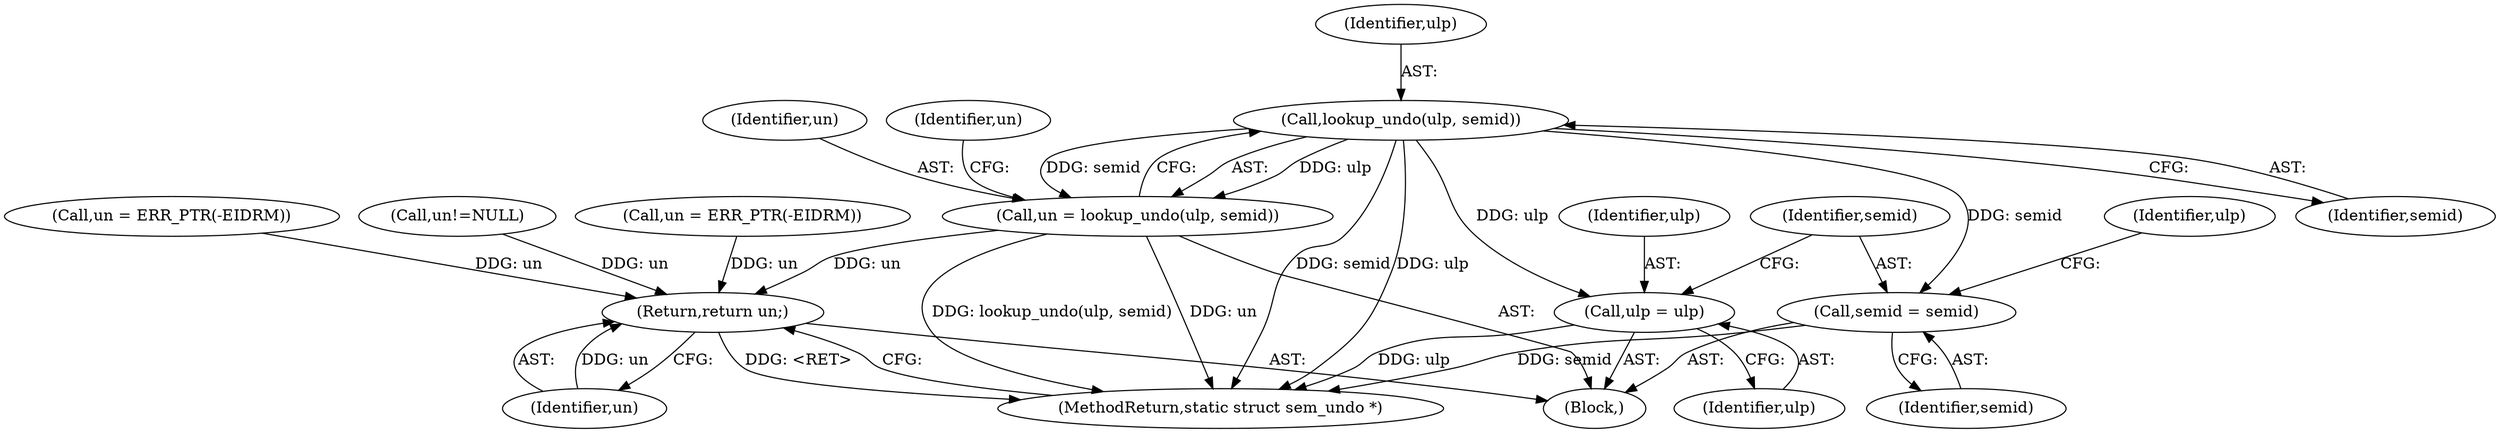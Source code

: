 digraph "0_linux_6062a8dc0517bce23e3c2f7d2fea5e22411269a3_2@pointer" {
"1000219" [label="(Call,lookup_undo(ulp, semid))"];
"1000217" [label="(Call,un = lookup_undo(ulp, semid))"];
"1000256" [label="(Return,return un;)"];
"1000226" [label="(Call,ulp = ulp)"];
"1000229" [label="(Call,semid = semid)"];
"1000227" [label="(Identifier,ulp)"];
"1000257" [label="(Identifier,un)"];
"1000258" [label="(MethodReturn,static struct sem_undo *)"];
"1000170" [label="(Call,un = ERR_PTR(-EIDRM))"];
"1000220" [label="(Identifier,ulp)"];
"1000221" [label="(Identifier,semid)"];
"1000228" [label="(Identifier,ulp)"];
"1000235" [label="(Identifier,ulp)"];
"1000256" [label="(Return,return un;)"];
"1000219" [label="(Call,lookup_undo(ulp, semid))"];
"1000230" [label="(Identifier,semid)"];
"1000109" [label="(Block,)"];
"1000142" [label="(Call,un!=NULL)"];
"1000229" [label="(Call,semid = semid)"];
"1000231" [label="(Identifier,semid)"];
"1000206" [label="(Call,un = ERR_PTR(-EIDRM))"];
"1000218" [label="(Identifier,un)"];
"1000223" [label="(Identifier,un)"];
"1000217" [label="(Call,un = lookup_undo(ulp, semid))"];
"1000226" [label="(Call,ulp = ulp)"];
"1000219" -> "1000217"  [label="AST: "];
"1000219" -> "1000221"  [label="CFG: "];
"1000220" -> "1000219"  [label="AST: "];
"1000221" -> "1000219"  [label="AST: "];
"1000217" -> "1000219"  [label="CFG: "];
"1000219" -> "1000258"  [label="DDG: semid"];
"1000219" -> "1000258"  [label="DDG: ulp"];
"1000219" -> "1000217"  [label="DDG: ulp"];
"1000219" -> "1000217"  [label="DDG: semid"];
"1000219" -> "1000226"  [label="DDG: ulp"];
"1000219" -> "1000229"  [label="DDG: semid"];
"1000217" -> "1000109"  [label="AST: "];
"1000218" -> "1000217"  [label="AST: "];
"1000223" -> "1000217"  [label="CFG: "];
"1000217" -> "1000258"  [label="DDG: lookup_undo(ulp, semid)"];
"1000217" -> "1000258"  [label="DDG: un"];
"1000217" -> "1000256"  [label="DDG: un"];
"1000256" -> "1000109"  [label="AST: "];
"1000256" -> "1000257"  [label="CFG: "];
"1000257" -> "1000256"  [label="AST: "];
"1000258" -> "1000256"  [label="CFG: "];
"1000256" -> "1000258"  [label="DDG: <RET>"];
"1000257" -> "1000256"  [label="DDG: un"];
"1000206" -> "1000256"  [label="DDG: un"];
"1000142" -> "1000256"  [label="DDG: un"];
"1000170" -> "1000256"  [label="DDG: un"];
"1000226" -> "1000109"  [label="AST: "];
"1000226" -> "1000228"  [label="CFG: "];
"1000227" -> "1000226"  [label="AST: "];
"1000228" -> "1000226"  [label="AST: "];
"1000230" -> "1000226"  [label="CFG: "];
"1000226" -> "1000258"  [label="DDG: ulp"];
"1000229" -> "1000109"  [label="AST: "];
"1000229" -> "1000231"  [label="CFG: "];
"1000230" -> "1000229"  [label="AST: "];
"1000231" -> "1000229"  [label="AST: "];
"1000235" -> "1000229"  [label="CFG: "];
"1000229" -> "1000258"  [label="DDG: semid"];
}
